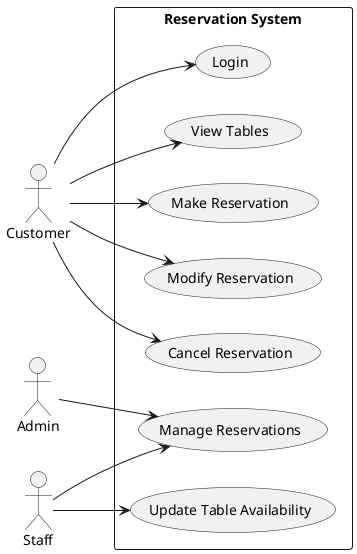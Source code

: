 @startuml
left to right direction

actor "Customer" as Customer
actor "Admin" as Admin
actor "Staff" as Staff

rectangle "Reservation System" {
    usecase "Login" as UC1
    usecase "View Tables" as UC2
    usecase "Make Reservation" as UC3
    usecase "Modify Reservation" as UC4
    usecase "Cancel Reservation" as UC5
    usecase "Manage Reservations" as UC6
    usecase "Update Table Availability" as UC7
}

Customer --> UC1
Customer --> UC2
Customer --> UC3
Customer --> UC4
Customer --> UC5
Staff --> UC6
Staff --> UC7
Admin --> UC6
@enduml
